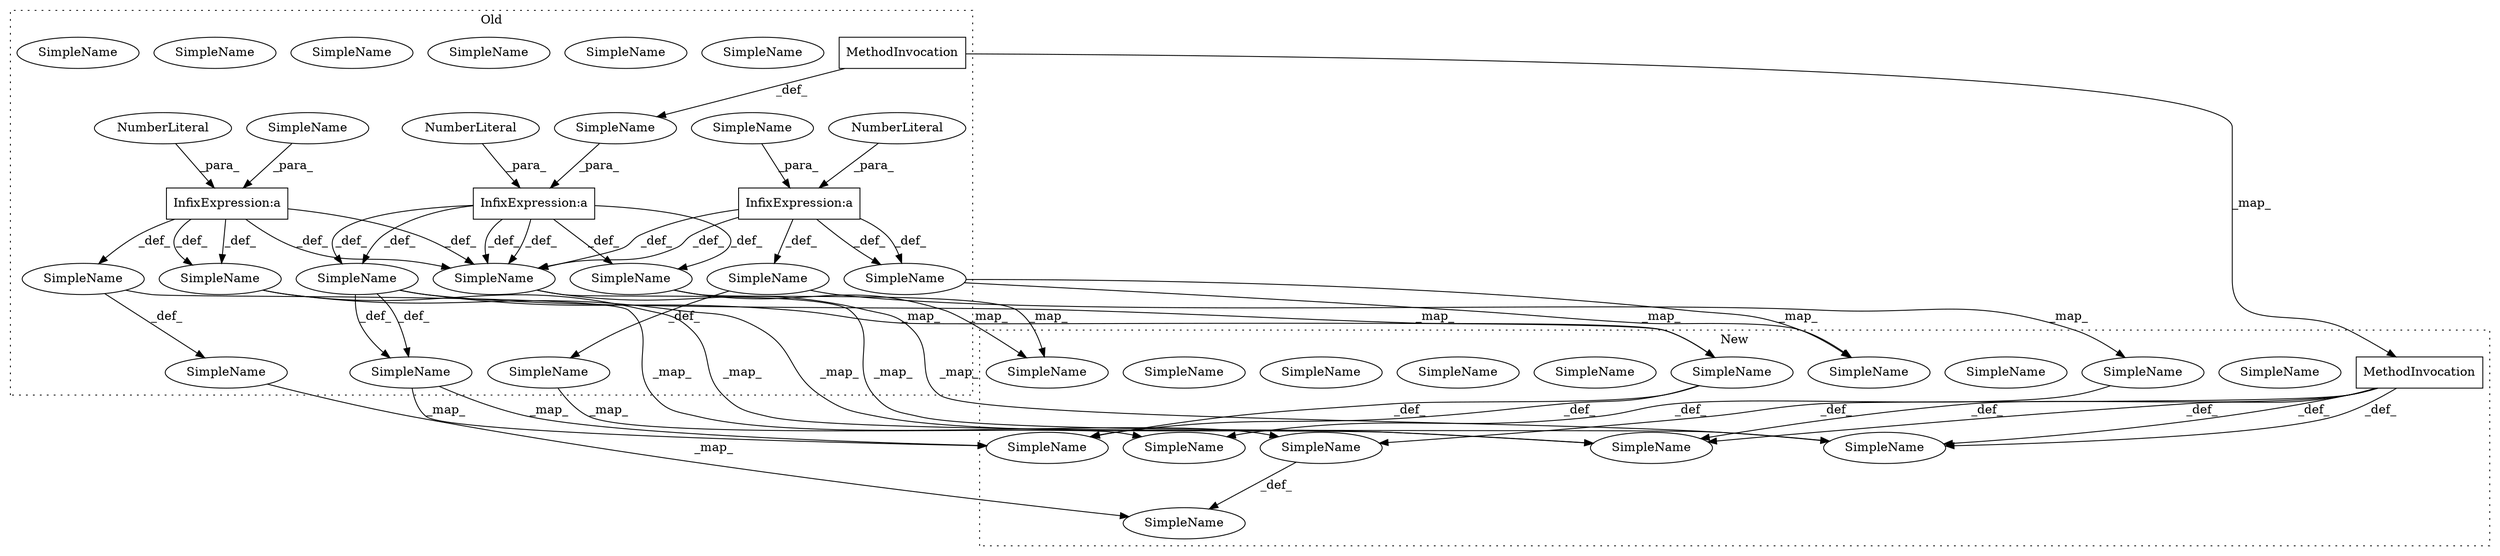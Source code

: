 digraph G {
subgraph cluster0 {
1 [label="MethodInvocation" a="32" s="6245,6259" l="10,1" shape="box"];
3 [label="NumberLiteral" a="34" s="5876" l="3" shape="ellipse"];
4 [label="NumberLiteral" a="34" s="6263" l="3" shape="ellipse"];
5 [label="NumberLiteral" a="34" s="5484" l="3" shape="ellipse"];
6 [label="SimpleName" a="42" s="10723" l="8" shape="ellipse"];
7 [label="SimpleName" a="42" s="11011" l="7" shape="ellipse"];
11 [label="SimpleName" a="42" s="10910" l="3" shape="ellipse"];
12 [label="SimpleName" a="42" s="10315" l="3" shape="ellipse"];
14 [label="SimpleName" a="42" s="10624" l="3" shape="ellipse"];
16 [label="SimpleName" a="42" s="10438" l="8" shape="ellipse"];
17 [label="SimpleName" a="42" s="" l="" shape="ellipse"];
20 [label="SimpleName" a="42" s="10892" l="3" shape="ellipse"];
22 [label="SimpleName" a="42" s="11011" l="7" shape="ellipse"];
24 [label="SimpleName" a="42" s="" l="" shape="ellipse"];
25 [label="SimpleName" a="42" s="10892" l="3" shape="ellipse"];
27 [label="SimpleName" a="42" s="10144" l="8" shape="ellipse"];
28 [label="SimpleName" a="42" s="10144" l="8" shape="ellipse"];
30 [label="SimpleName" a="42" s="10606" l="3" shape="ellipse"];
31 [label="SimpleName" a="42" s="10910" l="3" shape="ellipse"];
32 [label="SimpleName" a="42" s="10723" l="8" shape="ellipse"];
34 [label="SimpleName" a="42" s="10333" l="3" shape="ellipse"];
38 [label="SimpleName" a="42" s="10438" l="8" shape="ellipse"];
40 [label="SimpleName" a="42" s="" l="" shape="ellipse"];
41 [label="InfixExpression:a" a="27" s="5481" l="3" shape="box"];
42 [label="InfixExpression:a" a="27" s="6260" l="3" shape="box"];
43 [label="InfixExpression:a" a="27" s="5873" l="3" shape="box"];
label = "Old";
style="dotted";
}
subgraph cluster1 {
2 [label="MethodInvocation" a="32" s="5850,5865" l="11,1" shape="box"];
8 [label="SimpleName" a="42" s="10695" l="8" shape="ellipse"];
9 [label="SimpleName" a="42" s="10596" l="3" shape="ellipse"];
10 [label="SimpleName" a="42" s="10695" l="8" shape="ellipse"];
13 [label="SimpleName" a="42" s="10983" l="7" shape="ellipse"];
15 [label="SimpleName" a="42" s="10305" l="3" shape="ellipse"];
18 [label="SimpleName" a="42" s="10578" l="3" shape="ellipse"];
19 [label="SimpleName" a="42" s="10116" l="8" shape="ellipse"];
21 [label="SimpleName" a="42" s="10287" l="3" shape="ellipse"];
23 [label="SimpleName" a="42" s="10410" l="8" shape="ellipse"];
26 [label="SimpleName" a="42" s="10116" l="8" shape="ellipse"];
29 [label="SimpleName" a="42" s="10882" l="3" shape="ellipse"];
33 [label="SimpleName" a="42" s="10882" l="3" shape="ellipse"];
35 [label="SimpleName" a="42" s="10864" l="3" shape="ellipse"];
36 [label="SimpleName" a="42" s="10410" l="8" shape="ellipse"];
37 [label="SimpleName" a="42" s="10983" l="7" shape="ellipse"];
39 [label="SimpleName" a="42" s="10864" l="3" shape="ellipse"];
label = "New";
style="dotted";
}
1 -> 24 [label="_def_"];
1 -> 2 [label="_map_"];
2 -> 13 [label="_def_"];
2 -> 23 [label="_def_"];
2 -> 23 [label="_def_"];
2 -> 13 [label="_def_"];
2 -> 18 [label="_def_"];
3 -> 43 [label="_para_"];
4 -> 42 [label="_para_"];
5 -> 41 [label="_para_"];
6 -> 10 [label="_map_"];
6 -> 10 [label="_map_"];
12 -> 34 [label="_def_"];
12 -> 21 [label="_map_"];
14 -> 9 [label="_map_"];
17 -> 41 [label="_para_"];
18 -> 9 [label="_def_"];
21 -> 15 [label="_def_"];
22 -> 13 [label="_map_"];
22 -> 13 [label="_map_"];
24 -> 42 [label="_para_"];
25 -> 31 [label="_def_"];
25 -> 31 [label="_def_"];
25 -> 39 [label="_map_"];
25 -> 39 [label="_map_"];
27 -> 26 [label="_map_"];
27 -> 26 [label="_map_"];
30 -> 14 [label="_def_"];
30 -> 18 [label="_map_"];
31 -> 33 [label="_map_"];
31 -> 33 [label="_map_"];
34 -> 15 [label="_map_"];
38 -> 23 [label="_map_"];
38 -> 23 [label="_map_"];
39 -> 33 [label="_def_"];
39 -> 33 [label="_def_"];
40 -> 43 [label="_para_"];
41 -> 22 [label="_def_"];
41 -> 27 [label="_def_"];
41 -> 22 [label="_def_"];
41 -> 12 [label="_def_"];
41 -> 27 [label="_def_"];
42 -> 25 [label="_def_"];
42 -> 6 [label="_def_"];
42 -> 6 [label="_def_"];
42 -> 22 [label="_def_"];
42 -> 25 [label="_def_"];
42 -> 22 [label="_def_"];
43 -> 38 [label="_def_"];
43 -> 22 [label="_def_"];
43 -> 22 [label="_def_"];
43 -> 38 [label="_def_"];
43 -> 30 [label="_def_"];
}